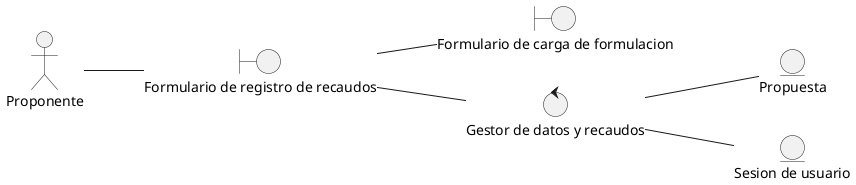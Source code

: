 @startuml DisciplinaDeAnalisisDiagramaDeClaseRegistrarRecaudos
left to right direction

actor "Proponente" as actorProponente

entity "Propuesta" as entidadPropuesta
entity "Sesion de usuario" as entidadSesionUsuario

boundary "Formulario de registro de recaudos" as vistaDeRegistrarRecaudos
boundary "Formulario de carga de formulacion" as vistaDeFormulacion

control "Gestor de datos y recaudos" as ctrlGestorRecaudos

actorProponente -- vistaDeRegistrarRecaudos
vistaDeRegistrarRecaudos -- ctrlGestorRecaudos
ctrlGestorRecaudos -- entidadPropuesta
ctrlGestorRecaudos -- entidadSesionUsuario
vistaDeRegistrarRecaudos -- vistaDeFormulacion

@enduml